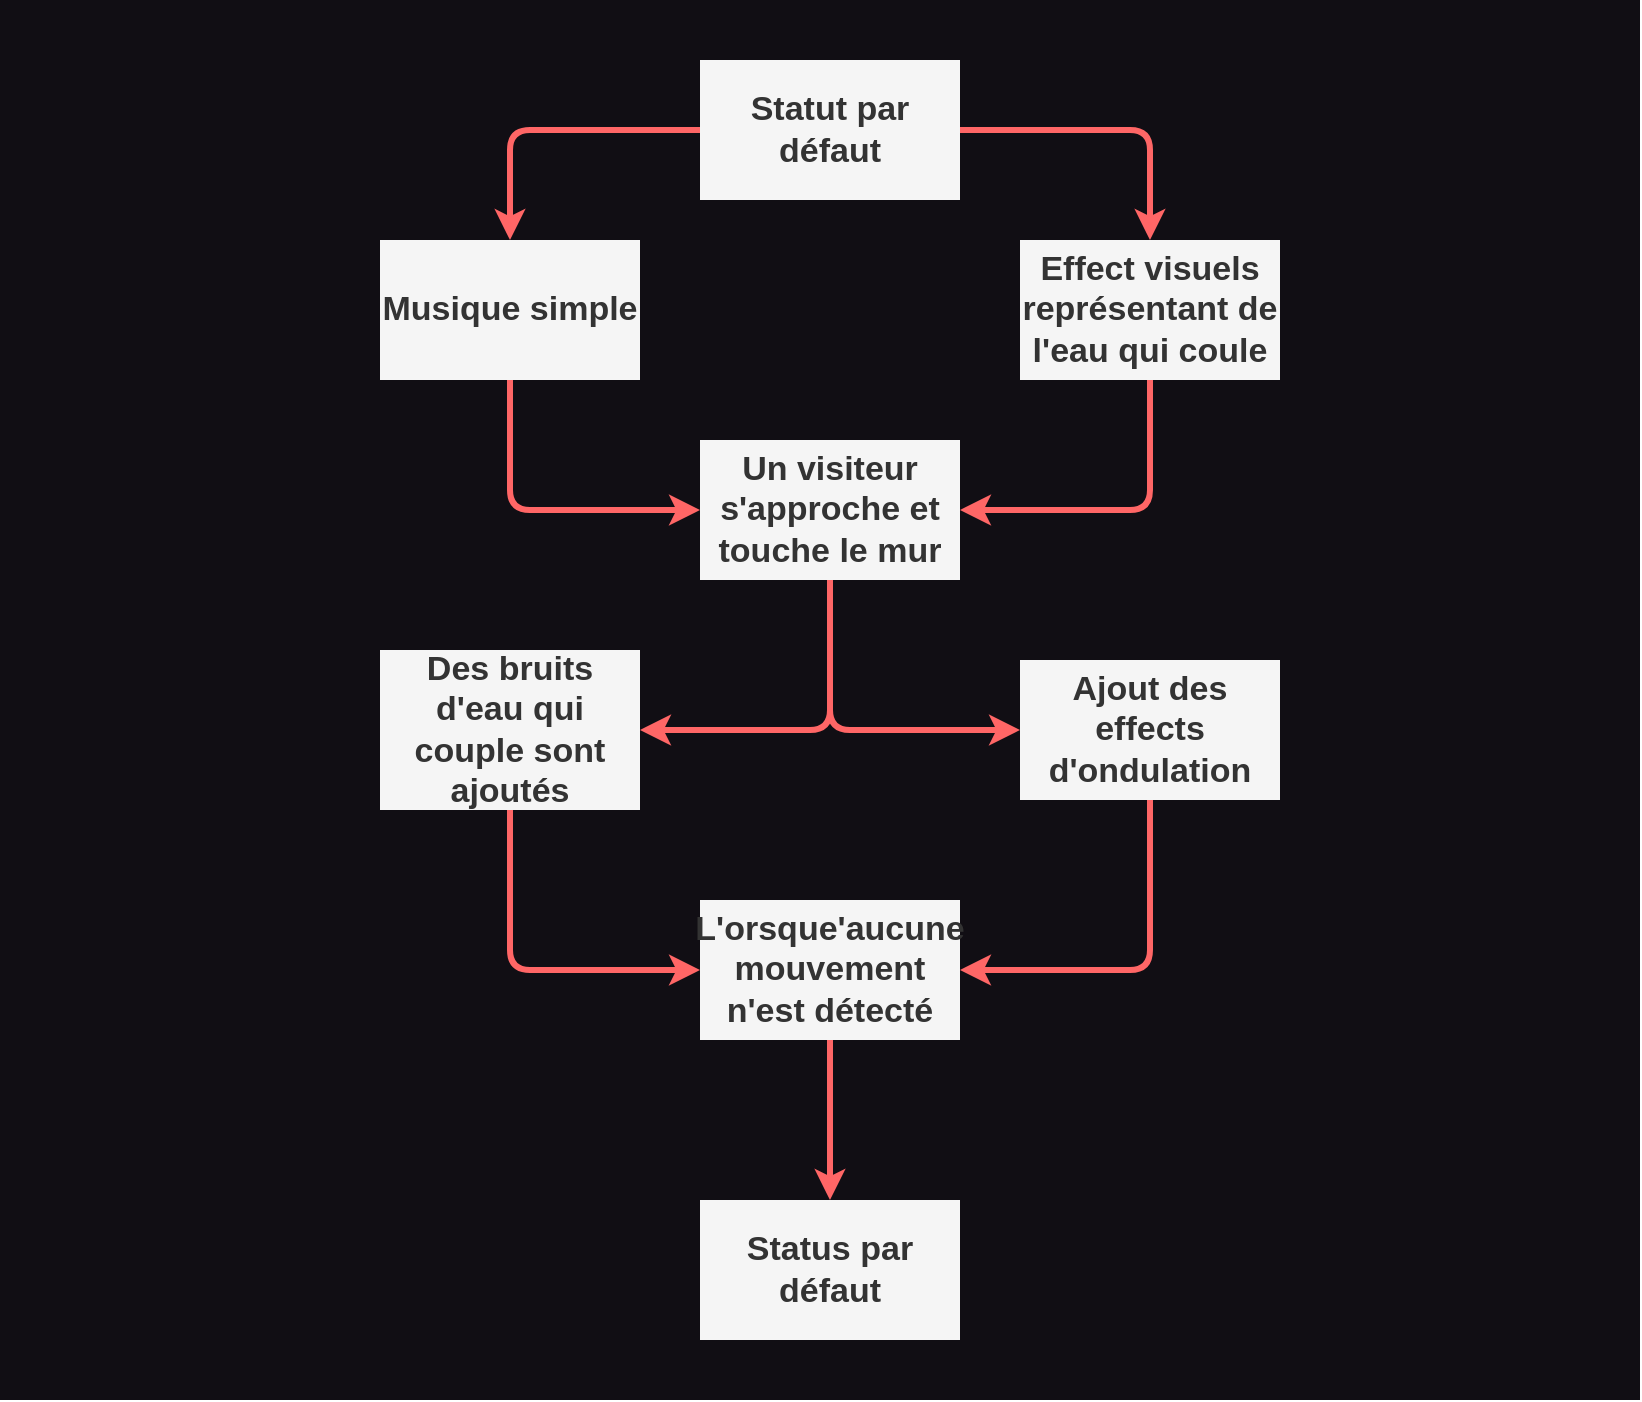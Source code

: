 <mxfile>
    <diagram id="8BdIy-dlMbv-_1pJSbRf" name="Page-1">
        <mxGraphModel dx="1459" dy="1124" grid="1" gridSize="10" guides="1" tooltips="1" connect="1" arrows="1" fold="1" page="1" pageScale="1" pageWidth="850" pageHeight="1100" math="0" shadow="0">
            <root>
                <mxCell id="0"/>
                <mxCell id="1" parent="0"/>
                <mxCell id="3" value="" style="whiteSpace=wrap;html=1;strokeColor=none;fillColor=#110E14;" vertex="1" parent="1">
                    <mxGeometry x="-840" y="10" width="820" height="700" as="geometry"/>
                </mxCell>
                <mxCell id="13" style="edgeStyle=none;html=1;exitX=0;exitY=0.5;exitDx=0;exitDy=0;entryX=0.5;entryY=0;entryDx=0;entryDy=0;strokeColor=#FF6666;strokeWidth=3;" edge="1" parent="1" source="4" target="6">
                    <mxGeometry relative="1" as="geometry">
                        <Array as="points">
                            <mxPoint x="-585" y="75"/>
                        </Array>
                    </mxGeometry>
                </mxCell>
                <mxCell id="16" style="edgeStyle=none;html=1;exitX=1;exitY=0.5;exitDx=0;exitDy=0;entryX=0.5;entryY=0;entryDx=0;entryDy=0;strokeColor=#FF6666;strokeWidth=3;" edge="1" parent="1" source="4" target="7">
                    <mxGeometry relative="1" as="geometry">
                        <Array as="points">
                            <mxPoint x="-265" y="75"/>
                        </Array>
                    </mxGeometry>
                </mxCell>
                <mxCell id="4" value="&lt;div&gt;&lt;font style=&quot;font-size: 17px;&quot;&gt;&lt;b&gt;Statut par défaut&lt;/b&gt;&lt;/font&gt;&lt;/div&gt;" style="whiteSpace=wrap;html=1;fillColor=#f5f5f5;fontColor=#333333;strokeColor=none;" vertex="1" parent="1">
                    <mxGeometry x="-490" y="40" width="130" height="70" as="geometry"/>
                </mxCell>
                <mxCell id="21" style="edgeStyle=none;html=1;exitX=0.5;exitY=1;exitDx=0;exitDy=0;entryX=0;entryY=0.5;entryDx=0;entryDy=0;strokeColor=#FF6666;strokeWidth=3;" edge="1" parent="1" source="6" target="8">
                    <mxGeometry relative="1" as="geometry">
                        <Array as="points">
                            <mxPoint x="-585" y="265"/>
                        </Array>
                    </mxGeometry>
                </mxCell>
                <mxCell id="6" value="&lt;div&gt;&lt;font style=&quot;font-size: 17px;&quot;&gt;&lt;b&gt;Musique simple&lt;/b&gt;&lt;/font&gt;&lt;/div&gt;" style="whiteSpace=wrap;html=1;fillColor=#f5f5f5;fontColor=#333333;strokeColor=none;" vertex="1" parent="1">
                    <mxGeometry x="-650" y="130" width="130" height="70" as="geometry"/>
                </mxCell>
                <mxCell id="22" style="edgeStyle=none;html=1;exitX=0.5;exitY=1;exitDx=0;exitDy=0;entryX=1;entryY=0.5;entryDx=0;entryDy=0;strokeColor=#FF6666;strokeWidth=3;" edge="1" parent="1" source="7" target="8">
                    <mxGeometry relative="1" as="geometry">
                        <Array as="points">
                            <mxPoint x="-265" y="265"/>
                        </Array>
                    </mxGeometry>
                </mxCell>
                <mxCell id="7" value="&lt;div&gt;&lt;font style=&quot;font-size: 17px;&quot;&gt;&lt;b&gt;Effect visuels représentant de l'eau qui coule&lt;/b&gt;&lt;/font&gt;&lt;/div&gt;" style="whiteSpace=wrap;html=1;fillColor=#f5f5f5;fontColor=#333333;strokeColor=none;" vertex="1" parent="1">
                    <mxGeometry x="-330" y="130" width="130" height="70" as="geometry"/>
                </mxCell>
                <mxCell id="23" style="edgeStyle=none;html=1;entryX=1;entryY=0.5;entryDx=0;entryDy=0;strokeColor=#FF6666;strokeWidth=3;exitX=0.5;exitY=1;exitDx=0;exitDy=0;" edge="1" parent="1" source="8" target="9">
                    <mxGeometry relative="1" as="geometry">
                        <Array as="points">
                            <mxPoint x="-425" y="375"/>
                        </Array>
                    </mxGeometry>
                </mxCell>
                <mxCell id="24" style="edgeStyle=none;html=1;exitX=0.5;exitY=1;exitDx=0;exitDy=0;entryX=0;entryY=0.5;entryDx=0;entryDy=0;strokeColor=#FF6666;strokeWidth=3;" edge="1" parent="1" source="8" target="10">
                    <mxGeometry relative="1" as="geometry">
                        <Array as="points">
                            <mxPoint x="-425" y="375"/>
                        </Array>
                    </mxGeometry>
                </mxCell>
                <mxCell id="8" value="&lt;div&gt;&lt;font style=&quot;font-size: 17px;&quot;&gt;&lt;b&gt;Un visiteur s'approche et touche le mur&lt;/b&gt;&lt;/font&gt;&lt;/div&gt;" style="whiteSpace=wrap;html=1;fillColor=#f5f5f5;fontColor=#333333;strokeColor=none;" vertex="1" parent="1">
                    <mxGeometry x="-490" y="230" width="130" height="70" as="geometry"/>
                </mxCell>
                <mxCell id="25" style="edgeStyle=none;html=1;exitX=0.5;exitY=1;exitDx=0;exitDy=0;entryX=0;entryY=0.5;entryDx=0;entryDy=0;strokeColor=#FF6666;strokeWidth=3;" edge="1" parent="1" source="9" target="11">
                    <mxGeometry relative="1" as="geometry">
                        <Array as="points">
                            <mxPoint x="-585" y="495"/>
                        </Array>
                    </mxGeometry>
                </mxCell>
                <mxCell id="9" value="&lt;div&gt;&lt;font style=&quot;font-size: 17px;&quot;&gt;&lt;b&gt;Des bruits d'eau qui couple sont ajoutés&lt;/b&gt;&lt;/font&gt;&lt;/div&gt;" style="whiteSpace=wrap;html=1;fillColor=#f5f5f5;fontColor=#333333;strokeColor=none;" vertex="1" parent="1">
                    <mxGeometry x="-650" y="335" width="130" height="80" as="geometry"/>
                </mxCell>
                <mxCell id="26" style="edgeStyle=none;html=1;exitX=0.5;exitY=1;exitDx=0;exitDy=0;entryX=1;entryY=0.5;entryDx=0;entryDy=0;strokeColor=#FF6666;strokeWidth=3;" edge="1" parent="1" source="10" target="11">
                    <mxGeometry relative="1" as="geometry">
                        <Array as="points">
                            <mxPoint x="-265" y="495"/>
                        </Array>
                    </mxGeometry>
                </mxCell>
                <mxCell id="10" value="&lt;div&gt;&lt;font style=&quot;font-size: 17px;&quot;&gt;&lt;b&gt;Ajout des effects d'ondulation&lt;/b&gt;&lt;/font&gt;&lt;/div&gt;" style="whiteSpace=wrap;html=1;fillColor=#f5f5f5;fontColor=#333333;strokeColor=none;" vertex="1" parent="1">
                    <mxGeometry x="-330" y="340" width="130" height="70" as="geometry"/>
                </mxCell>
                <mxCell id="20" style="edgeStyle=none;html=1;exitX=0.5;exitY=1;exitDx=0;exitDy=0;entryX=0.5;entryY=0;entryDx=0;entryDy=0;strokeColor=#FF6666;strokeWidth=3;" edge="1" parent="1" source="11" target="12">
                    <mxGeometry relative="1" as="geometry"/>
                </mxCell>
                <mxCell id="11" value="&lt;span style=&quot;font-size: 17px;&quot;&gt;&lt;b&gt;L'orsque'aucune mouvement n'est détecté&lt;/b&gt;&lt;/span&gt;" style="whiteSpace=wrap;html=1;fillColor=#f5f5f5;fontColor=#333333;strokeColor=none;" vertex="1" parent="1">
                    <mxGeometry x="-490" y="460" width="130" height="70" as="geometry"/>
                </mxCell>
                <mxCell id="12" value="&lt;span style=&quot;font-size: 17px;&quot;&gt;&lt;b&gt;Status par défaut&lt;/b&gt;&lt;/span&gt;" style="whiteSpace=wrap;html=1;fillColor=#f5f5f5;fontColor=#333333;strokeColor=none;" vertex="1" parent="1">
                    <mxGeometry x="-490" y="610" width="130" height="70" as="geometry"/>
                </mxCell>
            </root>
        </mxGraphModel>
    </diagram>
</mxfile>
